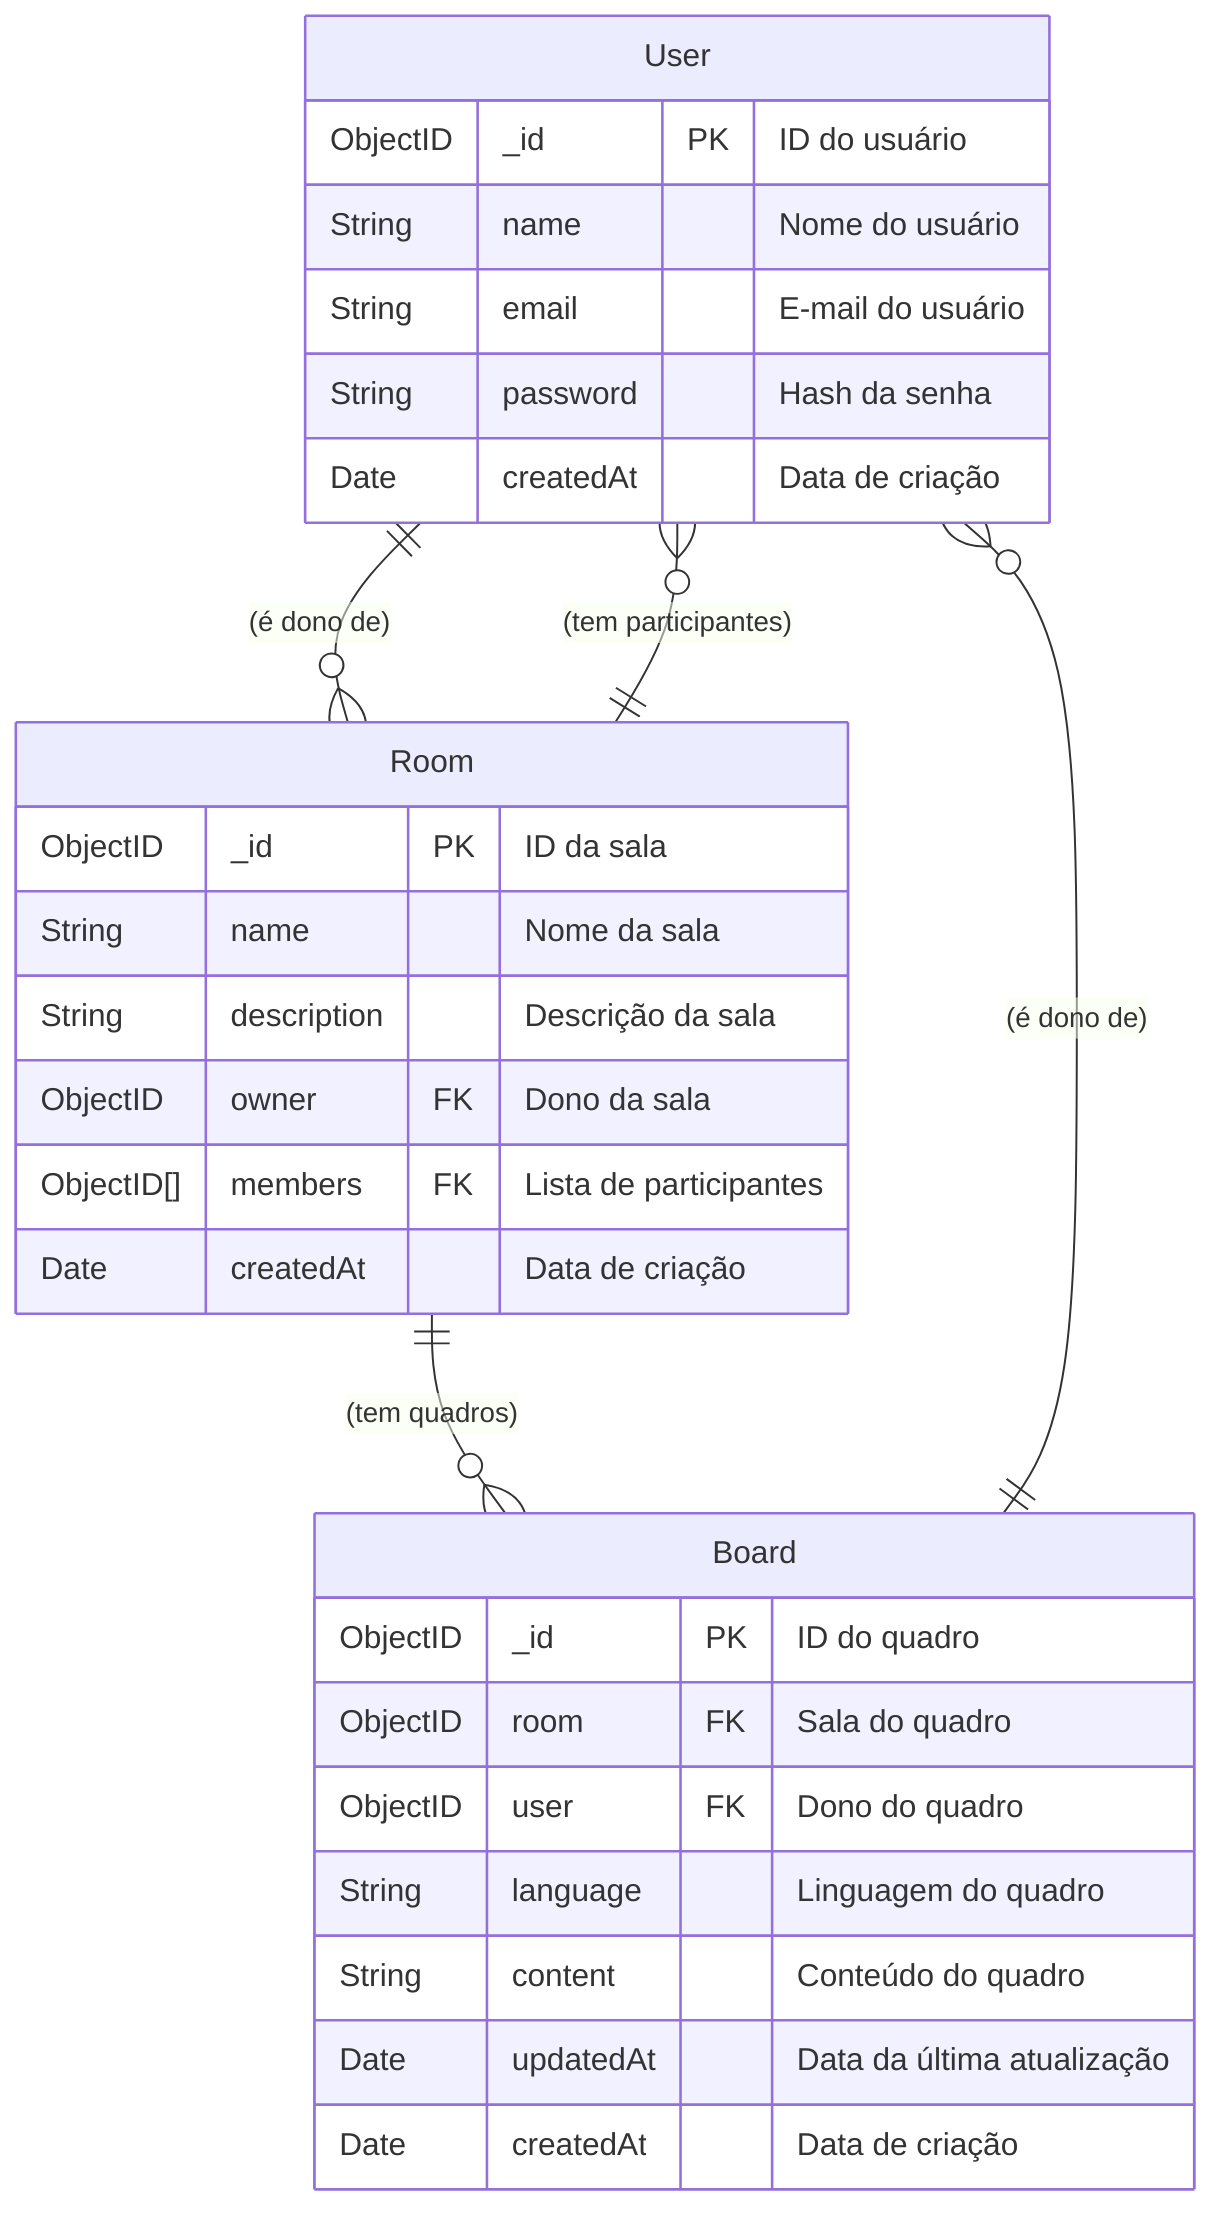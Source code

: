 erDiagram 

    User ||--o{ Room : "(é dono de)"
    Room ||--o{ User : "(tem participantes)"
    Room ||--o{ Board : "(tem quadros)"
    Board ||--o{ User : "(é dono de)"

    Room {
        ObjectID _id PK "ID da sala"
        String name "Nome da sala"
        String description "Descrição da sala"
        ObjectID owner FK "Dono da sala"
        ObjectID[] members FK "Lista de participantes"
        Date createdAt "Data de criação"
    }

    User {
        ObjectID _id PK "ID do usuário"
        String name "Nome do usuário"
        String email "E-mail do usuário"
        String password "Hash da senha"
        Date createdAt "Data de criação"
    }

    Board {
        ObjectID _id PK "ID do quadro"
        ObjectID room FK "Sala do quadro"
        ObjectID user FK "Dono do quadro"
        String language "Linguagem do quadro"
        String content "Conteúdo do quadro"
        Date updatedAt "Data da última atualização"
        Date createdAt "Data de criação"
    }